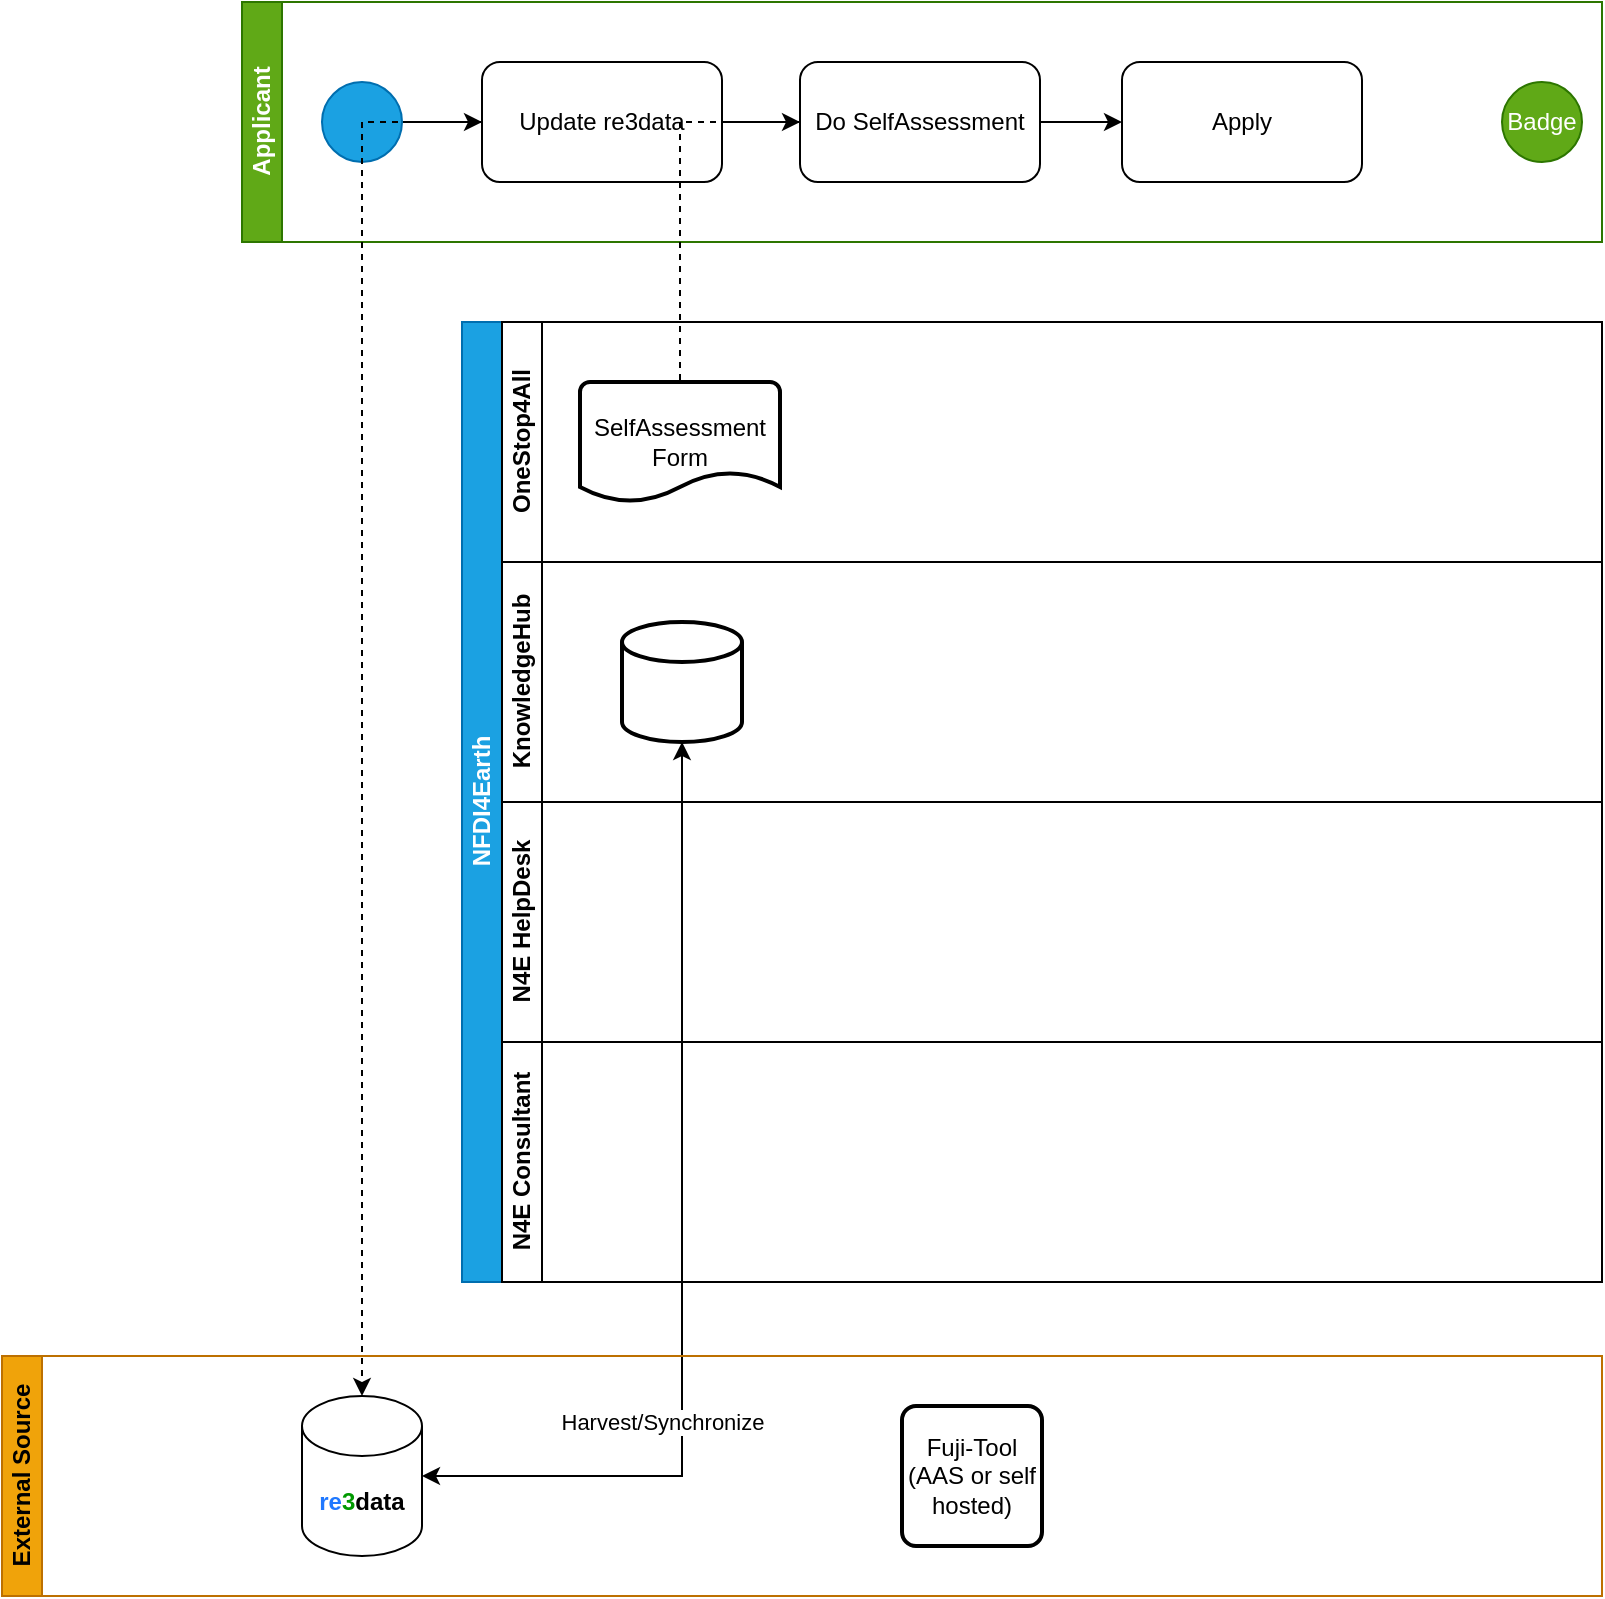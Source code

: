 <mxfile version="24.4.0" type="github">
  <diagram id="prtHgNgQTEPvFCAcTncT" name="Page-1">
    <mxGraphModel dx="1434" dy="680" grid="1" gridSize="10" guides="1" tooltips="1" connect="1" arrows="1" fold="1" page="1" pageScale="1" pageWidth="1169" pageHeight="827" math="0" shadow="0">
      <root>
        <mxCell id="0" />
        <mxCell id="1" parent="0" />
        <mxCell id="dNxyNK7c78bLwvsdeMH5-19" value="NFDI4Earth" style="swimlane;html=1;childLayout=stackLayout;resizeParent=1;resizeParentMax=0;horizontal=0;startSize=20;horizontalStack=0;fillColor=#1ba1e2;fontColor=#ffffff;strokeColor=#006EAF;" parent="1" vertex="1">
          <mxGeometry x="270" y="190" width="570" height="480" as="geometry" />
        </mxCell>
        <mxCell id="dNxyNK7c78bLwvsdeMH5-21" value="OneStop4All" style="swimlane;html=1;startSize=20;horizontal=0;" parent="dNxyNK7c78bLwvsdeMH5-19" vertex="1">
          <mxGeometry x="20" width="550" height="120" as="geometry">
            <mxRectangle x="20" y="120" width="430" height="30" as="alternateBounds" />
          </mxGeometry>
        </mxCell>
        <mxCell id="2lcCUF3nb1PlsJxBdxmF-54" value="SelfAssessment Form" style="strokeWidth=2;html=1;shape=mxgraph.flowchart.document2;whiteSpace=wrap;size=0.25;" vertex="1" parent="dNxyNK7c78bLwvsdeMH5-21">
          <mxGeometry x="39" y="30" width="100" height="60" as="geometry" />
        </mxCell>
        <mxCell id="dNxyNK7c78bLwvsdeMH5-22" value="KnowledgeHub" style="swimlane;html=1;startSize=20;horizontal=0;" parent="dNxyNK7c78bLwvsdeMH5-19" vertex="1">
          <mxGeometry x="20" y="120" width="550" height="120" as="geometry" />
        </mxCell>
        <mxCell id="2lcCUF3nb1PlsJxBdxmF-56" value="" style="strokeWidth=2;html=1;shape=mxgraph.flowchart.database;whiteSpace=wrap;" vertex="1" parent="dNxyNK7c78bLwvsdeMH5-22">
          <mxGeometry x="60" y="30" width="60" height="60" as="geometry" />
        </mxCell>
        <mxCell id="2lcCUF3nb1PlsJxBdxmF-26" value="N4E HelpDesk" style="swimlane;html=1;startSize=20;horizontal=0;" vertex="1" parent="dNxyNK7c78bLwvsdeMH5-19">
          <mxGeometry x="20" y="240" width="550" height="120" as="geometry" />
        </mxCell>
        <mxCell id="2lcCUF3nb1PlsJxBdxmF-53" value="N4E Consultant" style="swimlane;html=1;startSize=20;horizontal=0;" vertex="1" parent="dNxyNK7c78bLwvsdeMH5-19">
          <mxGeometry x="20" y="360" width="550" height="120" as="geometry" />
        </mxCell>
        <mxCell id="dNxyNK7c78bLwvsdeMH5-20" value="Applicant" style="swimlane;html=1;startSize=20;horizontal=0;fillColor=#60a917;fontColor=#ffffff;strokeColor=#2D7600;" parent="1" vertex="1">
          <mxGeometry x="160" y="30" width="680" height="120" as="geometry" />
        </mxCell>
        <mxCell id="dNxyNK7c78bLwvsdeMH5-25" value="" style="edgeStyle=orthogonalEdgeStyle;rounded=0;orthogonalLoop=1;jettySize=auto;html=1;" parent="dNxyNK7c78bLwvsdeMH5-20" source="dNxyNK7c78bLwvsdeMH5-23" edge="1">
          <mxGeometry relative="1" as="geometry">
            <mxPoint x="120" y="60" as="targetPoint" />
          </mxGeometry>
        </mxCell>
        <mxCell id="dNxyNK7c78bLwvsdeMH5-23" value="" style="ellipse;whiteSpace=wrap;html=1;fillColor=#1ba1e2;fontColor=#ffffff;strokeColor=#006EAF;" parent="dNxyNK7c78bLwvsdeMH5-20" vertex="1">
          <mxGeometry x="40" y="40" width="40" height="40" as="geometry" />
        </mxCell>
        <mxCell id="dNxyNK7c78bLwvsdeMH5-32" value="Badge" style="ellipse;whiteSpace=wrap;html=1;fillColor=#60a917;fontColor=#ffffff;strokeColor=#2D7600;" parent="dNxyNK7c78bLwvsdeMH5-20" vertex="1">
          <mxGeometry x="630" y="40" width="40" height="40" as="geometry" />
        </mxCell>
        <mxCell id="2lcCUF3nb1PlsJxBdxmF-50" value="" style="edgeStyle=orthogonalEdgeStyle;rounded=0;orthogonalLoop=1;jettySize=auto;html=1;" edge="1" parent="dNxyNK7c78bLwvsdeMH5-20" source="2lcCUF3nb1PlsJxBdxmF-24" target="2lcCUF3nb1PlsJxBdxmF-49">
          <mxGeometry relative="1" as="geometry" />
        </mxCell>
        <mxCell id="2lcCUF3nb1PlsJxBdxmF-24" value="Update re3data" style="rounded=1;whiteSpace=wrap;html=1;" vertex="1" parent="dNxyNK7c78bLwvsdeMH5-20">
          <mxGeometry x="120" y="30" width="120" height="60" as="geometry" />
        </mxCell>
        <mxCell id="2lcCUF3nb1PlsJxBdxmF-59" style="edgeStyle=orthogonalEdgeStyle;rounded=0;orthogonalLoop=1;jettySize=auto;html=1;" edge="1" parent="dNxyNK7c78bLwvsdeMH5-20" source="2lcCUF3nb1PlsJxBdxmF-49">
          <mxGeometry relative="1" as="geometry">
            <mxPoint x="440" y="60" as="targetPoint" />
          </mxGeometry>
        </mxCell>
        <mxCell id="2lcCUF3nb1PlsJxBdxmF-49" value="Do SelfAssessment" style="rounded=1;whiteSpace=wrap;html=1;" vertex="1" parent="dNxyNK7c78bLwvsdeMH5-20">
          <mxGeometry x="279" y="30" width="120" height="60" as="geometry" />
        </mxCell>
        <mxCell id="2lcCUF3nb1PlsJxBdxmF-60" value="Apply" style="rounded=1;whiteSpace=wrap;html=1;" vertex="1" parent="dNxyNK7c78bLwvsdeMH5-20">
          <mxGeometry x="440" y="30" width="120" height="60" as="geometry" />
        </mxCell>
        <mxCell id="2lcCUF3nb1PlsJxBdxmF-25" style="edgeStyle=orthogonalEdgeStyle;rounded=0;orthogonalLoop=1;jettySize=auto;html=1;entryX=0.5;entryY=0;entryDx=0;entryDy=0;entryPerimeter=0;dashed=1;" edge="1" parent="1" source="2lcCUF3nb1PlsJxBdxmF-24" target="2lcCUF3nb1PlsJxBdxmF-20">
          <mxGeometry relative="1" as="geometry" />
        </mxCell>
        <mxCell id="2lcCUF3nb1PlsJxBdxmF-55" style="edgeStyle=orthogonalEdgeStyle;rounded=0;orthogonalLoop=1;jettySize=auto;html=1;entryX=0.5;entryY=0;entryDx=0;entryDy=0;entryPerimeter=0;dashed=1;endArrow=none;endFill=0;" edge="1" parent="1" source="2lcCUF3nb1PlsJxBdxmF-49" target="2lcCUF3nb1PlsJxBdxmF-54">
          <mxGeometry relative="1" as="geometry" />
        </mxCell>
        <mxCell id="2lcCUF3nb1PlsJxBdxmF-57" style="edgeStyle=orthogonalEdgeStyle;rounded=0;orthogonalLoop=1;jettySize=auto;html=1;entryX=1;entryY=0.5;entryDx=0;entryDy=0;entryPerimeter=0;startArrow=classic;startFill=1;" edge="1" parent="1" source="2lcCUF3nb1PlsJxBdxmF-56" target="2lcCUF3nb1PlsJxBdxmF-20">
          <mxGeometry relative="1" as="geometry">
            <Array as="points">
              <mxPoint x="380" y="767" />
            </Array>
          </mxGeometry>
        </mxCell>
        <mxCell id="2lcCUF3nb1PlsJxBdxmF-58" value="Harvest/Synchronize" style="edgeLabel;html=1;align=center;verticalAlign=middle;resizable=0;points=[];" vertex="1" connectable="0" parent="2lcCUF3nb1PlsJxBdxmF-57">
          <mxGeometry x="-0.509" y="-1" relative="1" as="geometry">
            <mxPoint x="-9" y="218" as="offset" />
          </mxGeometry>
        </mxCell>
        <mxCell id="2lcCUF3nb1PlsJxBdxmF-3" value="External Source" style="swimlane;html=1;startSize=20;horizontal=0;fillColor=#f0a30a;fontColor=#000000;strokeColor=#BD7000;" vertex="1" parent="1">
          <mxGeometry x="40" y="707" width="800" height="120" as="geometry" />
        </mxCell>
        <mxCell id="2lcCUF3nb1PlsJxBdxmF-20" value="&lt;b&gt;&lt;font color=&quot;#1f78ff&quot;&gt;re&lt;/font&gt;&lt;font color=&quot;#009900&quot;&gt;3&lt;/font&gt;data&lt;/b&gt;" style="shape=cylinder3;whiteSpace=wrap;html=1;boundedLbl=1;backgroundOutline=1;size=15;gradientColor=#009900;fillColor=none;" vertex="1" parent="2lcCUF3nb1PlsJxBdxmF-3">
          <mxGeometry x="150" y="20" width="60" height="80" as="geometry" />
        </mxCell>
        <mxCell id="2lcCUF3nb1PlsJxBdxmF-21" value="&lt;div&gt;Fuji-Tool&lt;/div&gt;&lt;div&gt;(AAS or self hosted)&lt;br&gt;&lt;/div&gt;" style="rounded=1;whiteSpace=wrap;html=1;absoluteArcSize=1;arcSize=14;strokeWidth=2;" vertex="1" parent="2lcCUF3nb1PlsJxBdxmF-3">
          <mxGeometry x="450" y="25" width="70" height="70" as="geometry" />
        </mxCell>
      </root>
    </mxGraphModel>
  </diagram>
</mxfile>
